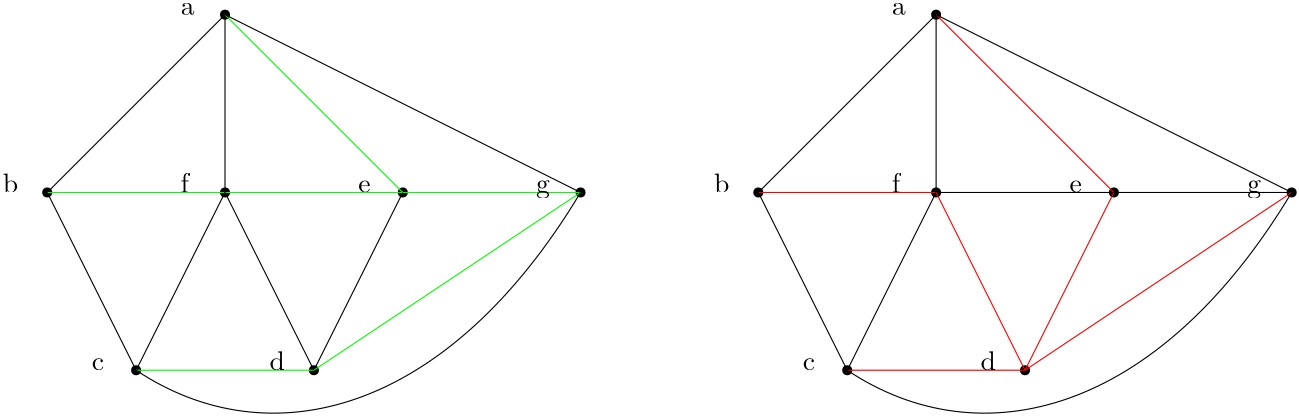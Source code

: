 <?xml version="1.0"?>
<!DOCTYPE ipe SYSTEM "ipe.dtd">
<ipe version="70206" creator="Ipe 7.2.7">
<info created="D:20190911150503" modified="D:20190911151450"/>
<ipestyle name="basic">
<symbol name="arrow/arc(spx)">
<path stroke="sym-stroke" fill="sym-stroke" pen="sym-pen">
0 0 m
-1 0.333 l
-1 -0.333 l
h
</path>
</symbol>
<symbol name="arrow/farc(spx)">
<path stroke="sym-stroke" fill="white" pen="sym-pen">
0 0 m
-1 0.333 l
-1 -0.333 l
h
</path>
</symbol>
<symbol name="arrow/ptarc(spx)">
<path stroke="sym-stroke" fill="sym-stroke" pen="sym-pen">
0 0 m
-1 0.333 l
-0.8 0 l
-1 -0.333 l
h
</path>
</symbol>
<symbol name="arrow/fptarc(spx)">
<path stroke="sym-stroke" fill="white" pen="sym-pen">
0 0 m
-1 0.333 l
-0.8 0 l
-1 -0.333 l
h
</path>
</symbol>
<symbol name="mark/circle(sx)" transformations="translations">
<path fill="sym-stroke">
0.6 0 0 0.6 0 0 e
0.4 0 0 0.4 0 0 e
</path>
</symbol>
<symbol name="mark/disk(sx)" transformations="translations">
<path fill="sym-stroke">
0.6 0 0 0.6 0 0 e
</path>
</symbol>
<symbol name="mark/fdisk(sfx)" transformations="translations">
<group>
<path fill="sym-fill">
0.5 0 0 0.5 0 0 e
</path>
<path fill="sym-stroke" fillrule="eofill">
0.6 0 0 0.6 0 0 e
0.4 0 0 0.4 0 0 e
</path>
</group>
</symbol>
<symbol name="mark/box(sx)" transformations="translations">
<path fill="sym-stroke" fillrule="eofill">
-0.6 -0.6 m
0.6 -0.6 l
0.6 0.6 l
-0.6 0.6 l
h
-0.4 -0.4 m
0.4 -0.4 l
0.4 0.4 l
-0.4 0.4 l
h
</path>
</symbol>
<symbol name="mark/square(sx)" transformations="translations">
<path fill="sym-stroke">
-0.6 -0.6 m
0.6 -0.6 l
0.6 0.6 l
-0.6 0.6 l
h
</path>
</symbol>
<symbol name="mark/fsquare(sfx)" transformations="translations">
<group>
<path fill="sym-fill">
-0.5 -0.5 m
0.5 -0.5 l
0.5 0.5 l
-0.5 0.5 l
h
</path>
<path fill="sym-stroke" fillrule="eofill">
-0.6 -0.6 m
0.6 -0.6 l
0.6 0.6 l
-0.6 0.6 l
h
-0.4 -0.4 m
0.4 -0.4 l
0.4 0.4 l
-0.4 0.4 l
h
</path>
</group>
</symbol>
<symbol name="mark/cross(sx)" transformations="translations">
<group>
<path fill="sym-stroke">
-0.43 -0.57 m
0.57 0.43 l
0.43 0.57 l
-0.57 -0.43 l
h
</path>
<path fill="sym-stroke">
-0.43 0.57 m
0.57 -0.43 l
0.43 -0.57 l
-0.57 0.43 l
h
</path>
</group>
</symbol>
<symbol name="arrow/fnormal(spx)">
<path stroke="sym-stroke" fill="white" pen="sym-pen">
0 0 m
-1 0.333 l
-1 -0.333 l
h
</path>
</symbol>
<symbol name="arrow/pointed(spx)">
<path stroke="sym-stroke" fill="sym-stroke" pen="sym-pen">
0 0 m
-1 0.333 l
-0.8 0 l
-1 -0.333 l
h
</path>
</symbol>
<symbol name="arrow/fpointed(spx)">
<path stroke="sym-stroke" fill="white" pen="sym-pen">
0 0 m
-1 0.333 l
-0.8 0 l
-1 -0.333 l
h
</path>
</symbol>
<symbol name="arrow/linear(spx)">
<path stroke="sym-stroke" pen="sym-pen">
-1 0.333 m
0 0 l
-1 -0.333 l
</path>
</symbol>
<symbol name="arrow/fdouble(spx)">
<path stroke="sym-stroke" fill="white" pen="sym-pen">
0 0 m
-1 0.333 l
-1 -0.333 l
h
-1 0 m
-2 0.333 l
-2 -0.333 l
h
</path>
</symbol>
<symbol name="arrow/double(spx)">
<path stroke="sym-stroke" fill="sym-stroke" pen="sym-pen">
0 0 m
-1 0.333 l
-1 -0.333 l
h
-1 0 m
-2 0.333 l
-2 -0.333 l
h
</path>
</symbol>
<pen name="heavier" value="0.8"/>
<pen name="fat" value="1.2"/>
<pen name="ultrafat" value="2"/>
<symbolsize name="large" value="5"/>
<symbolsize name="small" value="2"/>
<symbolsize name="tiny" value="1.1"/>
<arrowsize name="large" value="10"/>
<arrowsize name="small" value="5"/>
<arrowsize name="tiny" value="3"/>
<color name="red" value="1 0 0"/>
<color name="green" value="0 1 0"/>
<color name="blue" value="0 0 1"/>
<color name="yellow" value="1 1 0"/>
<color name="orange" value="1 0.647 0"/>
<color name="gold" value="1 0.843 0"/>
<color name="purple" value="0.627 0.125 0.941"/>
<color name="gray" value="0.745"/>
<color name="brown" value="0.647 0.165 0.165"/>
<color name="navy" value="0 0 0.502"/>
<color name="pink" value="1 0.753 0.796"/>
<color name="seagreen" value="0.18 0.545 0.341"/>
<color name="turquoise" value="0.251 0.878 0.816"/>
<color name="violet" value="0.933 0.51 0.933"/>
<color name="darkblue" value="0 0 0.545"/>
<color name="darkcyan" value="0 0.545 0.545"/>
<color name="darkgray" value="0.663"/>
<color name="darkgreen" value="0 0.392 0"/>
<color name="darkmagenta" value="0.545 0 0.545"/>
<color name="darkorange" value="1 0.549 0"/>
<color name="darkred" value="0.545 0 0"/>
<color name="lightblue" value="0.678 0.847 0.902"/>
<color name="lightcyan" value="0.878 1 1"/>
<color name="lightgray" value="0.827"/>
<color name="lightgreen" value="0.565 0.933 0.565"/>
<color name="lightyellow" value="1 1 0.878"/>
<dashstyle name="dashed" value="[4] 0"/>
<dashstyle name="dotted" value="[1 3] 0"/>
<dashstyle name="dash dotted" value="[4 2 1 2] 0"/>
<dashstyle name="dash dot dotted" value="[4 2 1 2 1 2] 0"/>
<textsize name="large" value="\large"/>
<textsize name="small" value="\small"/>
<textsize name="tiny" value="\tiny"/>
<textsize name="Large" value="\Large"/>
<textsize name="LARGE" value="\LARGE"/>
<textsize name="huge" value="\huge"/>
<textsize name="Huge" value="\Huge"/>
<textsize name="footnote" value="\footnotesize"/>
<textstyle name="center" begin="\begin{center}" end="\end{center}"/>
<textstyle name="itemize" begin="\begin{itemize}" end="\end{itemize}"/>
<textstyle name="item" begin="\begin{itemize}\item{}" end="\end{itemize}"/>
<gridsize name="4 pts" value="4"/>
<gridsize name="8 pts (~3 mm)" value="8"/>
<gridsize name="16 pts (~6 mm)" value="16"/>
<gridsize name="32 pts (~12 mm)" value="32"/>
<gridsize name="10 pts (~3.5 mm)" value="10"/>
<gridsize name="20 pts (~7 mm)" value="20"/>
<gridsize name="14 pts (~5 mm)" value="14"/>
<gridsize name="28 pts (~10 mm)" value="28"/>
<gridsize name="56 pts (~20 mm)" value="56"/>
<anglesize name="90 deg" value="90"/>
<anglesize name="60 deg" value="60"/>
<anglesize name="45 deg" value="45"/>
<anglesize name="30 deg" value="30"/>
<anglesize name="22.5 deg" value="22.5"/>
<opacity name="10%" value="0.1"/>
<opacity name="30%" value="0.3"/>
<opacity name="50%" value="0.5"/>
<opacity name="75%" value="0.75"/>
<tiling name="falling" angle="-60" step="4" width="1"/>
<tiling name="rising" angle="30" step="4" width="1"/>
</ipestyle>
<page>
<layer name="alpha"/>
<layer name="beta"/>
<view layers="alpha beta" active="beta"/>
<use layer="alpha" matrix="1 0 0 1 -128 0" name="mark/disk(sx)" pos="192 448" size="normal" stroke="black"/>
<use matrix="1 0 0 1 -128 0" name="mark/disk(sx)" pos="256 512" size="normal" stroke="black"/>
<use matrix="1 0 0 1 -128 0" name="mark/disk(sx)" pos="320 448" size="normal" stroke="black"/>
<use matrix="1 0 0 1 -128 0" name="mark/disk(sx)" pos="288 384" size="normal" stroke="black"/>
<use matrix="1 0 0 1 -128 0" name="mark/disk(sx)" pos="224 384" size="normal" stroke="black"/>
<use matrix="1 0 0 1 -128 0" name="mark/disk(sx)" pos="256 448" size="normal" stroke="black"/>
<use matrix="1 0 0 1 -128 0" name="mark/disk(sx)" pos="384 448" size="normal" stroke="black"/>
<path matrix="1 0 0 1 -128 0" stroke="black">
192 448 m
256 512 l
</path>
<path matrix="1 0 0 1 -128 0" stroke="green">
192 448 m
256 448 l
</path>
<path matrix="1 0 0 1 -128 0" stroke="black">
256 448 m
256 512 l
</path>
<path matrix="1 0 0 1 -128 0" stroke="green">
256 512 m
320 448 l
</path>
<path matrix="1 0 0 1 -128 0" stroke="green">
320 448 m
256 448 l
</path>
<path matrix="1 0 0 1 -128 0" stroke="black">
192 448 m
224 384 l
</path>
<path matrix="1 0 0 1 -128 0" stroke="black">
256 448 m
224 384 l
</path>
<path matrix="1 0 0 1 -128 0" stroke="green">
224 384 m
288 384 l
</path>
<path matrix="1 0 0 1 -128 0" stroke="black">
288 384 m
256 448 l
</path>
<path matrix="1 0 0 1 -128 0" stroke="black">
288 384 m
320 448 l
</path>
<path matrix="1 0 0 1 -128 0" stroke="green">
384 448 m
320 448 l
</path>
<path matrix="1 0 0 1 -128 0" stroke="black">
256 512 m
384 448 l
</path>
<path matrix="1 0 0 1 -128 0" stroke="green">
384 448 m
288 384 l
</path>
<path matrix="1 0 0 1 -128 0" stroke="black">
384 448 m
336 368
272 352
224 384 c
</path>
<text layer="beta" matrix="1 0 0 1 -144 0" transformations="translations" pos="256 512" stroke="black" type="label" width="4.981" height="4.289" depth="0" valign="baseline">a</text>
<text matrix="1 0 0 1 -144 0" transformations="translations" pos="192 448" stroke="black" type="label" width="5.535" height="6.918" depth="0" valign="baseline">b</text>
<text matrix="1 0 0 1 -144 0" transformations="translations" pos="224 384" stroke="black" type="label" width="4.428" height="4.289" depth="0" valign="baseline">c</text>
<text matrix="1 0 0 1 -144 0" transformations="translations" pos="288 384" stroke="black" type="label" width="5.535" height="6.918" depth="0" valign="baseline">d</text>
<text matrix="1 0 0 1 -144 0" transformations="translations" pos="320 448" stroke="black" type="label" width="4.428" height="4.289" depth="0" valign="baseline">e</text>
<text matrix="1 0 0 1 -144 0" transformations="translations" pos="256 448" stroke="black" type="label" width="3.044" height="6.918" depth="0" valign="baseline">f</text>
<text matrix="1 0 0 1 -144 0" transformations="translations" pos="384 448" stroke="black" type="label" width="4.981" height="4.297" depth="1.93" valign="baseline">g</text>
<use matrix="1 0 0 1 128 0" name="mark/disk(sx)" pos="192 448" size="normal" stroke="black"/>
<use matrix="1 0 0 1 128 0" name="mark/disk(sx)" pos="256 512" size="normal" stroke="black"/>
<use matrix="1 0 0 1 128 0" name="mark/disk(sx)" pos="320 448" size="normal" stroke="black"/>
<use matrix="1 0 0 1 128 0" name="mark/disk(sx)" pos="288 384" size="normal" stroke="black"/>
<use matrix="1 0 0 1 128 0" name="mark/disk(sx)" pos="224 384" size="normal" stroke="black"/>
<use matrix="1 0 0 1 128 0" name="mark/disk(sx)" pos="256 448" size="normal" stroke="black"/>
<use matrix="1 0 0 1 128 0" name="mark/disk(sx)" pos="384 448" size="normal" stroke="black"/>
<path matrix="1 0 0 1 128 0" stroke="black">
192 448 m
256 512 l
</path>
<path matrix="1 0 0 1 128 0" stroke="red">
192 448 m
256 448 l
</path>
<path matrix="1 0 0 1 128 0" stroke="black">
256 448 m
256 512 l
</path>
<path matrix="1 0 0 1 128 0" stroke="red">
256 512 m
320 448 l
</path>
<path matrix="1 0 0 1 128 0" stroke="black">
320 448 m
256 448 l
</path>
<path matrix="1 0 0 1 128 0" stroke="black">
192 448 m
224 384 l
</path>
<path matrix="1 0 0 1 128 0" stroke="black">
256 448 m
224 384 l
</path>
<path matrix="1 0 0 1 128 0" stroke="red">
224 384 m
288 384 l
</path>
<path matrix="1 0 0 1 128 0" stroke="red">
288 384 m
256 448 l
</path>
<path matrix="1 0 0 1 128 0" stroke="red">
288 384 m
320 448 l
</path>
<path matrix="1 0 0 1 128 0" stroke="black">
384 448 m
320 448 l
</path>
<path matrix="1 0 0 1 128 0" stroke="black">
256 512 m
384 448 l
</path>
<path matrix="1 0 0 1 128 0" stroke="red">
384 448 m
288 384 l
</path>
<path matrix="1 0 0 1 128 0" stroke="black">
384 448 m
336 368
272 352
224 384 c
</path>
<text matrix="1 0 0 1 112 0" transformations="translations" pos="256 512" stroke="black" type="label" width="4.981" height="4.289" depth="0" valign="baseline">a</text>
<text matrix="1 0 0 1 112 0" transformations="translations" pos="192 448" stroke="black" type="label" width="5.535" height="6.918" depth="0" valign="baseline">b</text>
<text matrix="1 0 0 1 112 0" transformations="translations" pos="224 384" stroke="black" type="label" width="4.428" height="4.289" depth="0" valign="baseline">c</text>
<text matrix="1 0 0 1 112 0" transformations="translations" pos="288 384" stroke="black" type="label" width="5.535" height="6.918" depth="0" valign="baseline">d</text>
<text matrix="1 0 0 1 112 0" transformations="translations" pos="320 448" stroke="black" type="label" width="4.428" height="4.289" depth="0" valign="baseline">e</text>
<text matrix="1 0 0 1 112 0" transformations="translations" pos="256 448" stroke="black" type="label" width="3.044" height="6.918" depth="0" valign="baseline">f</text>
<text matrix="1 0 0 1 112 0" transformations="translations" pos="384 448" stroke="black" type="label" width="4.981" height="4.297" depth="1.93" valign="baseline">g</text>
</page>
</ipe>
